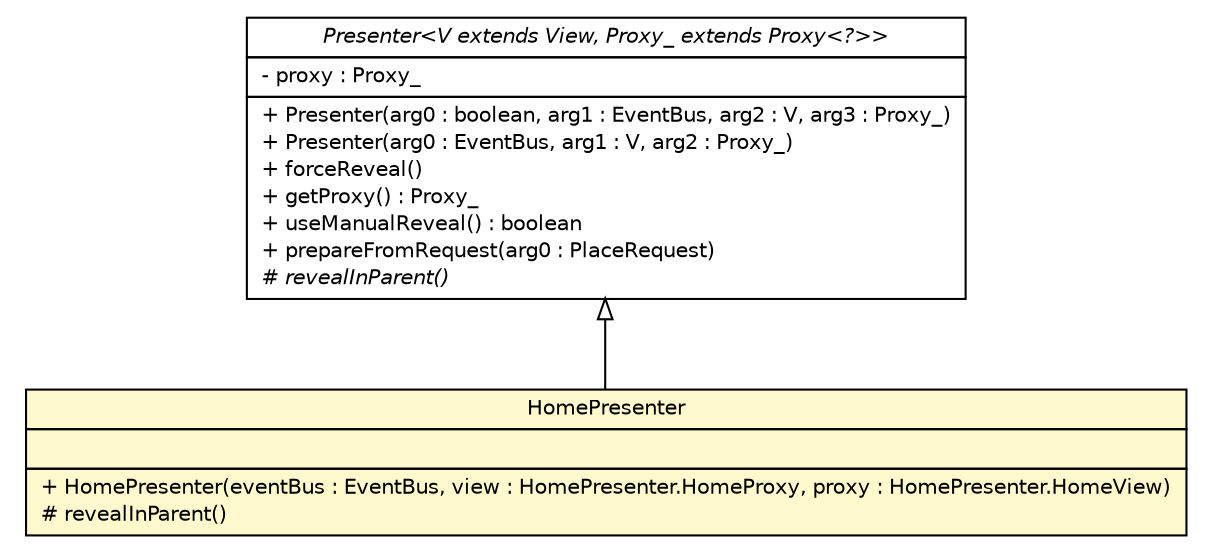 #!/usr/local/bin/dot
#
# Class diagram 
# Generated by UMLGraph version 5.1 (http://www.umlgraph.org/)
#

digraph G {
	edge [fontname="Helvetica",fontsize=10,labelfontname="Helvetica",labelfontsize=10];
	node [fontname="Helvetica",fontsize=10,shape=plaintext];
	nodesep=0.25;
	ranksep=0.5;
	// br.net.meditec.client.telas.home.HomePresenter
	c5352 [label=<<table title="br.net.meditec.client.telas.home.HomePresenter" border="0" cellborder="1" cellspacing="0" cellpadding="2" port="p" bgcolor="lemonChiffon" href="./HomePresenter.html">
		<tr><td><table border="0" cellspacing="0" cellpadding="1">
<tr><td align="center" balign="center"> HomePresenter </td></tr>
		</table></td></tr>
		<tr><td><table border="0" cellspacing="0" cellpadding="1">
<tr><td align="left" balign="left">  </td></tr>
		</table></td></tr>
		<tr><td><table border="0" cellspacing="0" cellpadding="1">
<tr><td align="left" balign="left"> + HomePresenter(eventBus : EventBus, view : HomePresenter.HomeProxy, proxy : HomePresenter.HomeView) </td></tr>
<tr><td align="left" balign="left"> # revealInParent() </td></tr>
		</table></td></tr>
		</table>>, fontname="Helvetica", fontcolor="black", fontsize=10.0];
	//br.net.meditec.client.telas.home.HomePresenter extends com.gwtplatform.mvp.client.Presenter<br.net.meditec.client.telas.home.HomePresenter.HomeView, br.net.meditec.client.telas.home.HomePresenter.HomeProxy>
	c5378:p -> c5352:p [dir=back,arrowtail=empty];
	// com.gwtplatform.mvp.client.Presenter<V extends com.gwtplatform.mvp.client.View, Proxy_ extends com.gwtplatform.mvp.client.proxy.Proxy<?>>
	c5378 [label=<<table title="com.gwtplatform.mvp.client.Presenter" border="0" cellborder="1" cellspacing="0" cellpadding="2" port="p" href="http://java.sun.com/j2se/1.4.2/docs/api/com/gwtplatform/mvp/client/Presenter.html">
		<tr><td><table border="0" cellspacing="0" cellpadding="1">
<tr><td align="center" balign="center"><font face="Helvetica-Oblique"> Presenter&lt;V extends View, Proxy_ extends Proxy&lt;?&gt;&gt; </font></td></tr>
		</table></td></tr>
		<tr><td><table border="0" cellspacing="0" cellpadding="1">
<tr><td align="left" balign="left"> - proxy : Proxy_ </td></tr>
		</table></td></tr>
		<tr><td><table border="0" cellspacing="0" cellpadding="1">
<tr><td align="left" balign="left"> + Presenter(arg0 : boolean, arg1 : EventBus, arg2 : V, arg3 : Proxy_) </td></tr>
<tr><td align="left" balign="left"> + Presenter(arg0 : EventBus, arg1 : V, arg2 : Proxy_) </td></tr>
<tr><td align="left" balign="left"> + forceReveal() </td></tr>
<tr><td align="left" balign="left"> + getProxy() : Proxy_ </td></tr>
<tr><td align="left" balign="left"> + useManualReveal() : boolean </td></tr>
<tr><td align="left" balign="left"> + prepareFromRequest(arg0 : PlaceRequest) </td></tr>
<tr><td align="left" balign="left"><font face="Helvetica-Oblique" point-size="10.0"> # revealInParent() </font></td></tr>
		</table></td></tr>
		</table>>, fontname="Helvetica", fontcolor="black", fontsize=10.0];
}

